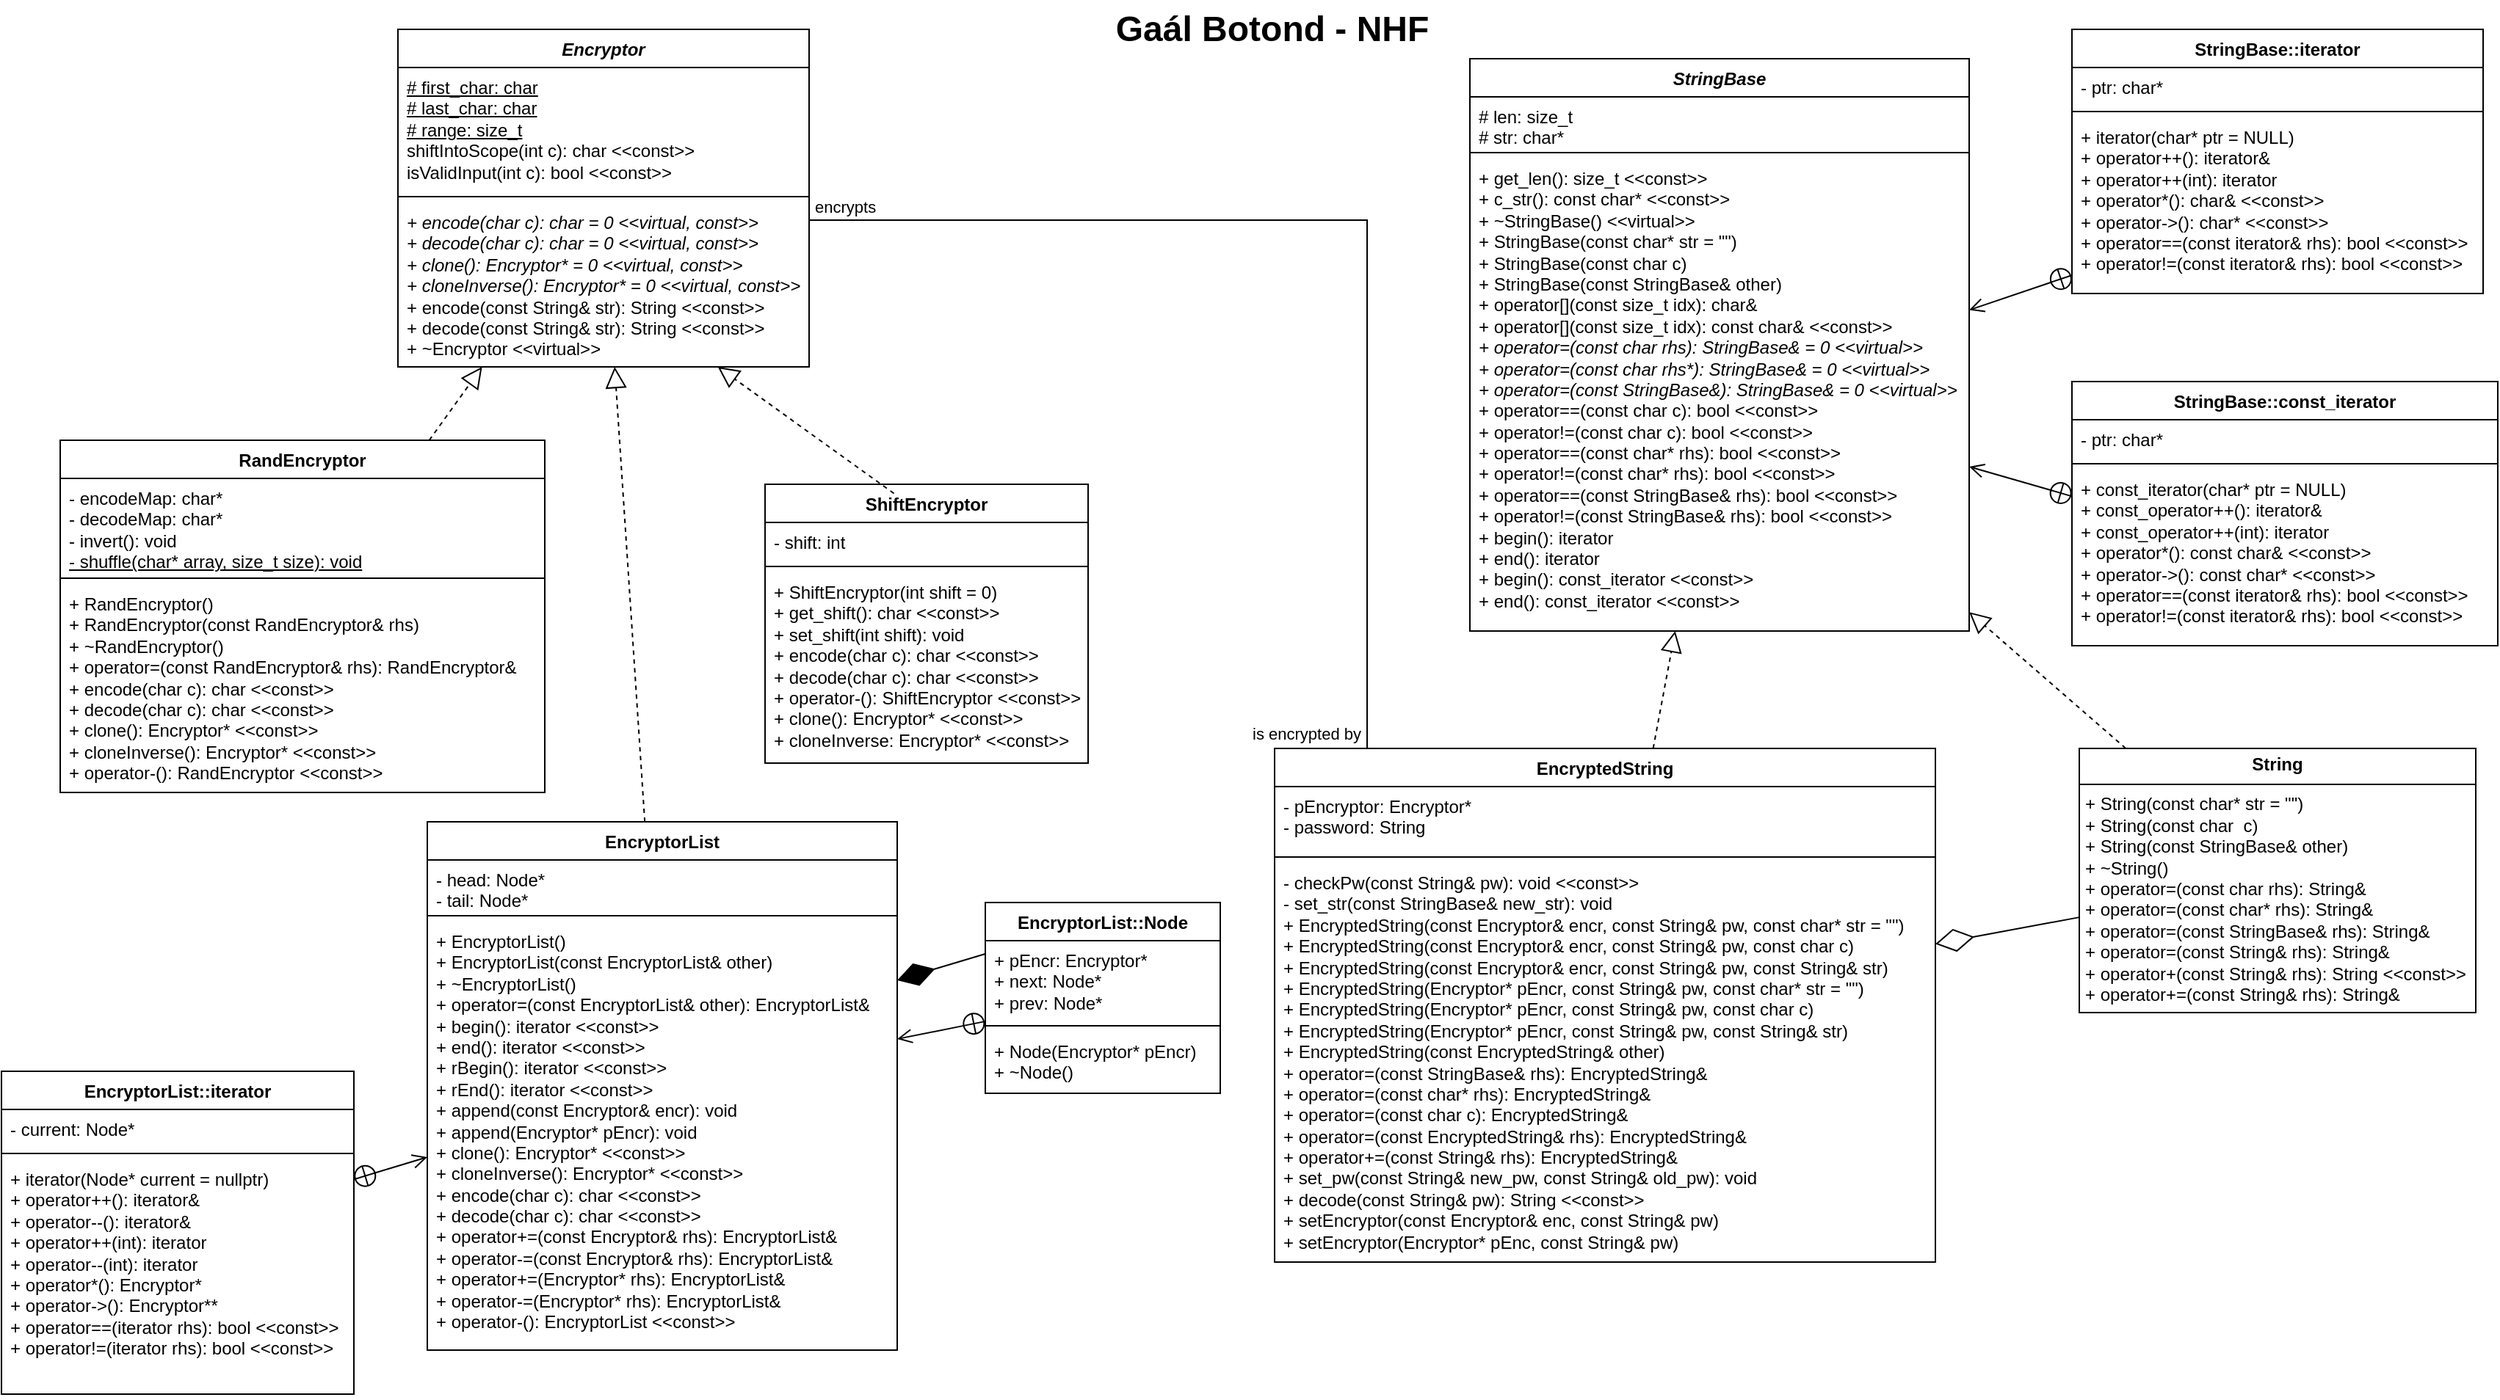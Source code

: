 <mxfile version="24.2.3" type="device">
  <diagram name="Page-1" id="929967ad-93f9-6ef4-fab6-5d389245f69c">
    <mxGraphModel dx="1434" dy="772" grid="1" gridSize="10" guides="1" tooltips="1" connect="1" arrows="1" fold="1" page="1" pageScale="1.5" pageWidth="1169" pageHeight="826" background="none" math="0" shadow="0">
      <root>
        <mxCell id="0" style=";html=1;" />
        <mxCell id="1" style=";html=1;" parent="0" />
        <mxCell id="1672d66443f91eb5-23" value="Gaál Botond - NHF" style="text;strokeColor=none;fillColor=none;html=1;fontSize=24;fontStyle=1;verticalAlign=middle;align=center;" parent="1" vertex="1">
          <mxGeometry x="120" y="40" width="1510" height="40" as="geometry" />
        </mxCell>
        <mxCell id="ww80NGI2TLnyyEXgtIBK-16" value="&lt;i&gt;StringBase&lt;/i&gt;" style="swimlane;fontStyle=1;align=center;verticalAlign=top;childLayout=stackLayout;horizontal=1;startSize=26;horizontalStack=0;resizeParent=1;resizeParentMax=0;resizeLast=0;collapsible=1;marginBottom=0;whiteSpace=wrap;html=1;" parent="1" vertex="1">
          <mxGeometry x="1010" y="80" width="340" height="390" as="geometry">
            <mxRectangle x="540" y="720" width="100" height="30" as="alternateBounds" />
          </mxGeometry>
        </mxCell>
        <mxCell id="ww80NGI2TLnyyEXgtIBK-17" value="# len: size_t&lt;div&gt;# str: char*&lt;/div&gt;" style="text;strokeColor=none;fillColor=none;align=left;verticalAlign=top;spacingLeft=4;spacingRight=4;overflow=hidden;rotatable=0;points=[[0,0.5],[1,0.5]];portConstraint=eastwest;whiteSpace=wrap;html=1;" parent="ww80NGI2TLnyyEXgtIBK-16" vertex="1">
          <mxGeometry y="26" width="340" height="34" as="geometry" />
        </mxCell>
        <mxCell id="ww80NGI2TLnyyEXgtIBK-18" value="" style="line;strokeWidth=1;fillColor=none;align=left;verticalAlign=middle;spacingTop=-1;spacingLeft=3;spacingRight=3;rotatable=0;labelPosition=right;points=[];portConstraint=eastwest;strokeColor=inherit;" parent="ww80NGI2TLnyyEXgtIBK-16" vertex="1">
          <mxGeometry y="60" width="340" height="8" as="geometry" />
        </mxCell>
        <mxCell id="ww80NGI2TLnyyEXgtIBK-19" value="+ get_len(): size_t &amp;lt;&amp;lt;const&amp;gt;&amp;gt;&amp;nbsp;&lt;div&gt;+ c_str(): const char* &amp;lt;&amp;lt;const&amp;gt;&amp;gt;&lt;/div&gt;&lt;div&gt;+ ~StringBase() &amp;lt;&amp;lt;virtual&amp;gt;&amp;gt;&lt;/div&gt;&lt;div&gt;+ StringBase(const char* str = &quot;&quot;)&lt;/div&gt;&lt;div&gt;+ StringBase(const char c)&lt;/div&gt;&lt;div&gt;+ StringBase(const StringBase&amp;amp; other)&lt;/div&gt;&lt;div&gt;+ operator[](const size_t idx): char&amp;amp;&lt;/div&gt;&lt;div&gt;+ operator[](const size_t idx): const char&amp;amp; &amp;lt;&amp;lt;const&amp;gt;&amp;gt;&lt;/div&gt;&lt;div&gt;&lt;i&gt;+ operator=(const char rhs): StringBase&amp;amp; = 0 &amp;lt;&amp;lt;virtual&amp;gt;&amp;gt;&lt;/i&gt;&lt;/div&gt;&lt;div&gt;&lt;i&gt;+ operator=(const char rhs*): StringBase&amp;amp; = 0 &amp;lt;&amp;lt;virtual&amp;gt;&amp;gt;&lt;br&gt;&lt;/i&gt;&lt;/div&gt;&lt;div&gt;&lt;i&gt;+ operator=(const StringBase&amp;amp;): StringBase&amp;amp; = 0 &amp;lt;&amp;lt;virtual&amp;gt;&amp;gt;&lt;/i&gt;&lt;br&gt;&lt;/div&gt;&lt;div&gt;+ operator==(const char c): bool &amp;lt;&amp;lt;const&amp;gt;&amp;gt;&lt;/div&gt;&lt;div&gt;+ operator!=(const char c): bool &amp;lt;&amp;lt;const&amp;gt;&amp;gt;&lt;br&gt;&lt;/div&gt;&lt;div&gt;+ operator==(const char* rhs): bool &amp;lt;&amp;lt;const&amp;gt;&amp;gt;&lt;br&gt;&lt;/div&gt;&lt;div&gt;+ operator!=(const char* rhs): bool &amp;lt;&amp;lt;const&amp;gt;&amp;gt;&lt;br&gt;&lt;/div&gt;&lt;div&gt;&lt;div&gt;+ operator==(const StringBase&amp;amp; rhs): bool &amp;lt;&amp;lt;const&amp;gt;&amp;gt;&lt;br&gt;&lt;/div&gt;&lt;div&gt;+ operator!=(const StringBase&amp;amp; rhs): bool &amp;lt;&amp;lt;const&amp;gt;&amp;gt;&lt;/div&gt;&lt;/div&gt;&lt;div&gt;+ begin(): iterator&lt;/div&gt;&lt;div&gt;&lt;span style=&quot;background-color: initial;&quot;&gt;+ end(): iterator&lt;/span&gt;&lt;/div&gt;&lt;div&gt;&lt;span style=&quot;background-color: initial;&quot;&gt;+ begin(): const_iterator &amp;lt;&amp;lt;const&amp;gt;&amp;gt;&lt;/span&gt;&lt;/div&gt;&lt;div&gt;&lt;span style=&quot;background-color: initial;&quot;&gt;+ end(): const_iterator &amp;lt;&amp;lt;const&amp;gt;&amp;gt;&lt;/span&gt;&lt;/div&gt;" style="text;strokeColor=none;fillColor=none;align=left;verticalAlign=top;spacingLeft=4;spacingRight=4;overflow=hidden;rotatable=0;points=[[0,0.5],[1,0.5]];portConstraint=eastwest;whiteSpace=wrap;html=1;" parent="ww80NGI2TLnyyEXgtIBK-16" vertex="1">
          <mxGeometry y="68" width="340" height="322" as="geometry" />
        </mxCell>
        <mxCell id="ww80NGI2TLnyyEXgtIBK-21" value="StringBase::iterator" style="swimlane;fontStyle=1;align=center;verticalAlign=top;childLayout=stackLayout;horizontal=1;startSize=26;horizontalStack=0;resizeParent=1;resizeParentMax=0;resizeLast=0;collapsible=1;marginBottom=0;whiteSpace=wrap;html=1;" parent="1" vertex="1">
          <mxGeometry x="1420" y="60" width="280" height="180" as="geometry" />
        </mxCell>
        <mxCell id="ww80NGI2TLnyyEXgtIBK-22" value="- ptr: char*" style="text;strokeColor=none;fillColor=none;align=left;verticalAlign=top;spacingLeft=4;spacingRight=4;overflow=hidden;rotatable=0;points=[[0,0.5],[1,0.5]];portConstraint=eastwest;whiteSpace=wrap;html=1;" parent="ww80NGI2TLnyyEXgtIBK-21" vertex="1">
          <mxGeometry y="26" width="280" height="26" as="geometry" />
        </mxCell>
        <mxCell id="ww80NGI2TLnyyEXgtIBK-23" value="" style="line;strokeWidth=1;fillColor=none;align=left;verticalAlign=middle;spacingTop=-1;spacingLeft=3;spacingRight=3;rotatable=0;labelPosition=right;points=[];portConstraint=eastwest;strokeColor=inherit;" parent="ww80NGI2TLnyyEXgtIBK-21" vertex="1">
          <mxGeometry y="52" width="280" height="8" as="geometry" />
        </mxCell>
        <mxCell id="ww80NGI2TLnyyEXgtIBK-24" value="+ iterator(char* ptr = NULL)&lt;div&gt;+ operator++(): iterator&amp;amp;&lt;/div&gt;&lt;div&gt;+ operator++(int): iterator&lt;/div&gt;&lt;div&gt;+ operator*(): char&amp;amp; &amp;lt;&amp;lt;const&amp;gt;&amp;gt;&lt;/div&gt;&lt;div&gt;+ operator-&amp;gt;(): char* &amp;lt;&amp;lt;const&amp;gt;&amp;gt;&lt;/div&gt;&lt;div&gt;+ operator==(const iterator&amp;amp; rhs): bool &amp;lt;&amp;lt;const&amp;gt;&amp;gt;&lt;/div&gt;&lt;div&gt;+ operator!=(const iterator&amp;amp; rhs): bool &amp;lt;&amp;lt;const&amp;gt;&amp;gt;&lt;/div&gt;&lt;div&gt;&lt;br&gt;&lt;/div&gt;" style="text;strokeColor=none;fillColor=none;align=left;verticalAlign=top;spacingLeft=4;spacingRight=4;overflow=hidden;rotatable=0;points=[[0,0.5],[1,0.5]];portConstraint=eastwest;whiteSpace=wrap;html=1;" parent="ww80NGI2TLnyyEXgtIBK-21" vertex="1">
          <mxGeometry y="60" width="280" height="120" as="geometry" />
        </mxCell>
        <mxCell id="ww80NGI2TLnyyEXgtIBK-27" value="StringBase::const_iterator" style="swimlane;fontStyle=1;align=center;verticalAlign=top;childLayout=stackLayout;horizontal=1;startSize=26;horizontalStack=0;resizeParent=1;resizeParentMax=0;resizeLast=0;collapsible=1;marginBottom=0;whiteSpace=wrap;html=1;" parent="1" vertex="1">
          <mxGeometry x="1420" y="300" width="290" height="180" as="geometry" />
        </mxCell>
        <mxCell id="ww80NGI2TLnyyEXgtIBK-29" value="- ptr: char*" style="text;strokeColor=none;fillColor=none;align=left;verticalAlign=top;spacingLeft=4;spacingRight=4;overflow=hidden;rotatable=0;points=[[0,0.5],[1,0.5]];portConstraint=eastwest;whiteSpace=wrap;html=1;" parent="ww80NGI2TLnyyEXgtIBK-27" vertex="1">
          <mxGeometry y="26" width="290" height="26" as="geometry" />
        </mxCell>
        <mxCell id="ww80NGI2TLnyyEXgtIBK-30" value="" style="line;strokeWidth=1;fillColor=none;align=left;verticalAlign=middle;spacingTop=-1;spacingLeft=3;spacingRight=3;rotatable=0;labelPosition=right;points=[];portConstraint=eastwest;strokeColor=inherit;" parent="ww80NGI2TLnyyEXgtIBK-27" vertex="1">
          <mxGeometry y="52" width="290" height="8" as="geometry" />
        </mxCell>
        <mxCell id="ww80NGI2TLnyyEXgtIBK-31" value="+ const_iterator(char* ptr = NULL)&lt;div&gt;+ const_operator++(): iterator&amp;amp;&lt;/div&gt;&lt;div&gt;+ const_operator++(int): iterator&lt;/div&gt;&lt;div&gt;+ operator*(): const char&amp;amp; &amp;lt;&amp;lt;const&amp;gt;&amp;gt;&lt;/div&gt;&lt;div&gt;+ operator-&amp;gt;(): const char* &amp;lt;&amp;lt;const&amp;gt;&amp;gt;&lt;/div&gt;&lt;div&gt;+ operator==(const iterator&amp;amp; rhs): bool &amp;lt;&amp;lt;const&amp;gt;&amp;gt;&lt;/div&gt;&lt;div&gt;+ operator!=(const iterator&amp;amp; rhs): bool &amp;lt;&amp;lt;const&amp;gt;&amp;gt;&lt;/div&gt;&lt;div&gt;&lt;br&gt;&lt;/div&gt;" style="text;strokeColor=none;fillColor=none;align=left;verticalAlign=top;spacingLeft=4;spacingRight=4;overflow=hidden;rotatable=0;points=[[0,0.5],[1,0.5]];portConstraint=eastwest;whiteSpace=wrap;html=1;" parent="ww80NGI2TLnyyEXgtIBK-27" vertex="1">
          <mxGeometry y="60" width="290" height="120" as="geometry" />
        </mxCell>
        <mxCell id="ww80NGI2TLnyyEXgtIBK-32" value="&lt;p style=&quot;margin:0px;margin-top:4px;text-align:center;&quot;&gt;&lt;b&gt;String&lt;/b&gt;&lt;/p&gt;&lt;hr size=&quot;1&quot; style=&quot;border-style:solid;&quot;&gt;&lt;p style=&quot;margin:0px;margin-left:4px;&quot;&gt;&lt;/p&gt;&lt;p style=&quot;margin:0px;margin-left:4px;&quot;&gt;+ String(const char* str = &quot;&quot;)&lt;/p&gt;&lt;p style=&quot;margin:0px;margin-left:4px;&quot;&gt;+ String(const char&amp;nbsp; c)&lt;/p&gt;&lt;p style=&quot;margin:0px;margin-left:4px;&quot;&gt;+ String(const StringBase&amp;amp; other)&lt;/p&gt;&lt;p style=&quot;margin:0px;margin-left:4px;&quot;&gt;+ ~String()&lt;/p&gt;&lt;p style=&quot;margin:0px;margin-left:4px;&quot;&gt;+ operator=(const char rhs): String&amp;amp;&lt;/p&gt;&lt;p style=&quot;margin:0px;margin-left:4px;&quot;&gt;+ operator=(const char* rhs): String&amp;amp;&lt;br&gt;&lt;/p&gt;&lt;p style=&quot;margin:0px;margin-left:4px;&quot;&gt;+ operator=(const StringBase&amp;amp; rhs): String&amp;amp;&lt;br&gt;&lt;/p&gt;&lt;p style=&quot;margin:0px;margin-left:4px;&quot;&gt;+ operator=(const String&amp;amp; rhs): String&amp;amp;&lt;/p&gt;&lt;p style=&quot;margin:0px;margin-left:4px;&quot;&gt;+ operator+(const String&amp;amp; rhs): String &amp;lt;&amp;lt;const&amp;gt;&amp;gt;&lt;/p&gt;&lt;p style=&quot;margin:0px;margin-left:4px;&quot;&gt;+ operator+=(const String&amp;amp; rhs): String&amp;amp;&lt;/p&gt;" style="verticalAlign=top;align=left;overflow=fill;html=1;whiteSpace=wrap;" parent="1" vertex="1">
          <mxGeometry x="1425" y="550" width="270" height="180" as="geometry" />
        </mxCell>
        <mxCell id="ww80NGI2TLnyyEXgtIBK-33" value="" style="endArrow=block;dashed=1;endFill=0;endSize=12;html=1;rounded=0;" parent="1" source="ww80NGI2TLnyyEXgtIBK-32" target="ww80NGI2TLnyyEXgtIBK-19" edge="1">
          <mxGeometry width="160" relative="1" as="geometry">
            <mxPoint x="970" y="830" as="sourcePoint" />
            <mxPoint x="1130" y="830" as="targetPoint" />
          </mxGeometry>
        </mxCell>
        <mxCell id="ww80NGI2TLnyyEXgtIBK-28" value="" style="endArrow=open;startArrow=circlePlus;endFill=0;startFill=0;endSize=8;html=1;rounded=0;" parent="1" source="ww80NGI2TLnyyEXgtIBK-31" target="ww80NGI2TLnyyEXgtIBK-19" edge="1">
          <mxGeometry width="160" relative="1" as="geometry">
            <mxPoint x="1400" y="751.84" as="sourcePoint" />
            <mxPoint x="1270" y="709.996" as="targetPoint" />
          </mxGeometry>
        </mxCell>
        <mxCell id="ww80NGI2TLnyyEXgtIBK-25" value="" style="endArrow=open;startArrow=circlePlus;endFill=0;startFill=0;endSize=8;html=1;rounded=0;" parent="1" source="ww80NGI2TLnyyEXgtIBK-24" target="ww80NGI2TLnyyEXgtIBK-19" edge="1">
          <mxGeometry width="160" relative="1" as="geometry">
            <mxPoint x="1430" y="462" as="sourcePoint" />
            <mxPoint x="1350" y="560" as="targetPoint" />
          </mxGeometry>
        </mxCell>
        <mxCell id="ww80NGI2TLnyyEXgtIBK-35" value="EncryptedString" style="swimlane;fontStyle=1;align=center;verticalAlign=top;childLayout=stackLayout;horizontal=1;startSize=26;horizontalStack=0;resizeParent=1;resizeParentMax=0;resizeLast=0;collapsible=1;marginBottom=0;whiteSpace=wrap;html=1;" parent="1" vertex="1">
          <mxGeometry x="877" y="550" width="450" height="350" as="geometry" />
        </mxCell>
        <mxCell id="ww80NGI2TLnyyEXgtIBK-36" value="- pEncryptor: Encryptor*&lt;div&gt;- password: String&lt;/div&gt;" style="text;strokeColor=none;fillColor=none;align=left;verticalAlign=top;spacingLeft=4;spacingRight=4;overflow=hidden;rotatable=0;points=[[0,0.5],[1,0.5]];portConstraint=eastwest;whiteSpace=wrap;html=1;" parent="ww80NGI2TLnyyEXgtIBK-35" vertex="1">
          <mxGeometry y="26" width="450" height="44" as="geometry" />
        </mxCell>
        <mxCell id="ww80NGI2TLnyyEXgtIBK-37" value="" style="line;strokeWidth=1;fillColor=none;align=left;verticalAlign=middle;spacingTop=-1;spacingLeft=3;spacingRight=3;rotatable=0;labelPosition=right;points=[];portConstraint=eastwest;strokeColor=inherit;" parent="ww80NGI2TLnyyEXgtIBK-35" vertex="1">
          <mxGeometry y="70" width="450" height="8" as="geometry" />
        </mxCell>
        <mxCell id="ww80NGI2TLnyyEXgtIBK-38" value="- checkPw(const String&amp;amp; pw): void &amp;lt;&amp;lt;const&amp;gt;&amp;gt;&lt;div&gt;- set_str(const StringBase&amp;amp; new_str): void&lt;/div&gt;&lt;div&gt;+ EncryptedString(const Encryptor&amp;amp; encr, const String&amp;amp; pw, const char* str = &quot;&quot;)&lt;/div&gt;&lt;div&gt;&lt;div&gt;+ EncryptedString(const Encryptor&amp;amp; encr, const String&amp;amp; pw, const char c)&lt;/div&gt;&lt;/div&gt;&lt;div&gt;&lt;div&gt;+ EncryptedString(const Encryptor&amp;amp; encr, const String&amp;amp; pw, const String&amp;amp; str)&lt;/div&gt;&lt;/div&gt;&lt;div&gt;+ EncryptedString(Encryptor* pEncr, const String&amp;amp; pw, const char* str = &quot;&quot;)&lt;/div&gt;&lt;div&gt;+ EncryptedString(Encryptor* pEncr, const String&amp;amp; pw, const char c)&lt;br&gt;&lt;/div&gt;&lt;div&gt;+ EncryptedString(Encryptor* pEncr, const String&amp;amp; pw, const String&amp;amp; str)&lt;br&gt;&lt;/div&gt;&lt;div&gt;+ EncryptedString(const EncryptedString&amp;amp; other)&lt;/div&gt;&lt;div&gt;+ operator=(const StringBase&amp;amp; rhs): EncryptedString&amp;amp;&lt;/div&gt;&lt;div&gt;+ operator=(const char* rhs): EncryptedString&amp;amp;&lt;/div&gt;&lt;div&gt;+ operator=(const char c): EncryptedString&amp;amp;&lt;/div&gt;&lt;div&gt;+ operator=(const EncryptedString&amp;amp; rhs): EncryptedString&amp;amp;&lt;/div&gt;&lt;div&gt;+ operator+=(const String&amp;amp; rhs): EncryptedString&amp;amp;&lt;/div&gt;&lt;div&gt;+ set_pw(const String&amp;amp; new_pw, const String&amp;amp; old_pw): void&lt;/div&gt;&lt;div&gt;+ decode(const String&amp;amp; pw): String &amp;lt;&amp;lt;const&amp;gt;&amp;gt;&lt;/div&gt;&lt;div&gt;+ setEncryptor(const Encryptor&amp;amp; enc, const String&amp;amp; pw)&lt;/div&gt;&lt;div&gt;+ setEncryptor(Encryptor* pEnc, const String&amp;amp; pw)&lt;/div&gt;&lt;div&gt;&lt;br&gt;&lt;/div&gt;&lt;div&gt;&lt;br&gt;&lt;/div&gt;" style="text;strokeColor=none;fillColor=none;align=left;verticalAlign=top;spacingLeft=4;spacingRight=4;overflow=hidden;rotatable=0;points=[[0,0.5],[1,0.5]];portConstraint=eastwest;whiteSpace=wrap;html=1;" parent="ww80NGI2TLnyyEXgtIBK-35" vertex="1">
          <mxGeometry y="78" width="450" height="272" as="geometry" />
        </mxCell>
        <mxCell id="ww80NGI2TLnyyEXgtIBK-39" value="" style="endArrow=block;dashed=1;endFill=0;endSize=12;html=1;rounded=0;" parent="1" source="ww80NGI2TLnyyEXgtIBK-35" target="ww80NGI2TLnyyEXgtIBK-19" edge="1">
          <mxGeometry width="160" relative="1" as="geometry">
            <mxPoint x="1050" y="810" as="sourcePoint" />
            <mxPoint x="1210" y="810" as="targetPoint" />
          </mxGeometry>
        </mxCell>
        <mxCell id="ww80NGI2TLnyyEXgtIBK-40" value="&lt;i&gt;Encryptor&lt;/i&gt;" style="swimlane;fontStyle=1;align=center;verticalAlign=top;childLayout=stackLayout;horizontal=1;startSize=26;horizontalStack=0;resizeParent=1;resizeParentMax=0;resizeLast=0;collapsible=1;marginBottom=0;whiteSpace=wrap;html=1;" parent="1" vertex="1">
          <mxGeometry x="280" y="60" width="280" height="230" as="geometry" />
        </mxCell>
        <mxCell id="ww80NGI2TLnyyEXgtIBK-41" value="&lt;u&gt;# first_char: char&lt;/u&gt;&lt;div&gt;&lt;u&gt;# last_char: char&lt;/u&gt;&lt;/div&gt;&lt;div&gt;&lt;u&gt;# range: size_t&lt;/u&gt;&lt;/div&gt;&lt;div&gt;shiftIntoScope(int c): char &amp;lt;&amp;lt;const&amp;gt;&amp;gt;&lt;/div&gt;&lt;div&gt;isValidInput(int c): bool &amp;lt;&amp;lt;const&amp;gt;&amp;gt;&lt;/div&gt;" style="text;strokeColor=none;fillColor=none;align=left;verticalAlign=top;spacingLeft=4;spacingRight=4;overflow=hidden;rotatable=0;points=[[0,0.5],[1,0.5]];portConstraint=eastwest;whiteSpace=wrap;html=1;" parent="ww80NGI2TLnyyEXgtIBK-40" vertex="1">
          <mxGeometry y="26" width="280" height="84" as="geometry" />
        </mxCell>
        <mxCell id="ww80NGI2TLnyyEXgtIBK-42" value="" style="line;strokeWidth=1;fillColor=none;align=left;verticalAlign=middle;spacingTop=-1;spacingLeft=3;spacingRight=3;rotatable=0;labelPosition=right;points=[];portConstraint=eastwest;strokeColor=inherit;" parent="ww80NGI2TLnyyEXgtIBK-40" vertex="1">
          <mxGeometry y="110" width="280" height="8" as="geometry" />
        </mxCell>
        <mxCell id="ww80NGI2TLnyyEXgtIBK-43" value="&lt;i&gt;+ encode(char c): char = 0 &amp;lt;&amp;lt;virtual, const&amp;gt;&amp;gt;&lt;/i&gt;&lt;div&gt;&lt;i&gt;+ decode(char c): char = 0 &amp;lt;&amp;lt;virtual, const&amp;gt;&amp;gt;&lt;br&gt;&lt;/i&gt;&lt;/div&gt;&lt;div&gt;&lt;i&gt;+ clone(): Encryptor* = 0 &amp;lt;&amp;lt;virtual, const&amp;gt;&amp;gt;&lt;/i&gt;&lt;/div&gt;&lt;div&gt;&lt;i&gt;+ cloneInverse(): Encryptor* = 0 &amp;lt;&amp;lt;virtual, const&amp;gt;&amp;gt;&lt;/i&gt;&lt;/div&gt;&lt;div&gt;+ encode(const String&amp;amp; str): String &amp;lt;&amp;lt;const&amp;gt;&amp;gt;&lt;/div&gt;&lt;div&gt;+ decode(const String&amp;amp; str): String &amp;lt;&amp;lt;const&amp;gt;&amp;gt;&lt;/div&gt;&lt;div&gt;+ ~Encryptor &amp;lt;&amp;lt;virtual&amp;gt;&amp;gt;&lt;/div&gt;" style="text;strokeColor=none;fillColor=none;align=left;verticalAlign=top;spacingLeft=4;spacingRight=4;overflow=hidden;rotatable=0;points=[[0,0.5],[1,0.5]];portConstraint=eastwest;whiteSpace=wrap;html=1;" parent="ww80NGI2TLnyyEXgtIBK-40" vertex="1">
          <mxGeometry y="118" width="280" height="112" as="geometry" />
        </mxCell>
        <mxCell id="ww80NGI2TLnyyEXgtIBK-48" value="ShiftEncryptor" style="swimlane;fontStyle=1;align=center;verticalAlign=top;childLayout=stackLayout;horizontal=1;startSize=26;horizontalStack=0;resizeParent=1;resizeParentMax=0;resizeLast=0;collapsible=1;marginBottom=0;whiteSpace=wrap;html=1;" parent="1" vertex="1">
          <mxGeometry x="530" y="370" width="220" height="190" as="geometry" />
        </mxCell>
        <mxCell id="ww80NGI2TLnyyEXgtIBK-49" value="- shift: int" style="text;strokeColor=none;fillColor=none;align=left;verticalAlign=top;spacingLeft=4;spacingRight=4;overflow=hidden;rotatable=0;points=[[0,0.5],[1,0.5]];portConstraint=eastwest;whiteSpace=wrap;html=1;" parent="ww80NGI2TLnyyEXgtIBK-48" vertex="1">
          <mxGeometry y="26" width="220" height="26" as="geometry" />
        </mxCell>
        <mxCell id="ww80NGI2TLnyyEXgtIBK-50" value="" style="line;strokeWidth=1;fillColor=none;align=left;verticalAlign=middle;spacingTop=-1;spacingLeft=3;spacingRight=3;rotatable=0;labelPosition=right;points=[];portConstraint=eastwest;strokeColor=inherit;" parent="ww80NGI2TLnyyEXgtIBK-48" vertex="1">
          <mxGeometry y="52" width="220" height="8" as="geometry" />
        </mxCell>
        <mxCell id="ww80NGI2TLnyyEXgtIBK-51" value="&lt;div&gt;+ ShiftEncryptor(int shift = 0)&lt;/div&gt;&lt;div&gt;+ get_shift(): char &amp;lt;&amp;lt;const&amp;gt;&amp;gt;&lt;/div&gt;&lt;div&gt;+ set_shift(int shift): void&lt;/div&gt;&lt;div&gt;+ encode(char c): char &amp;lt;&amp;lt;const&amp;gt;&amp;gt;&lt;/div&gt;&lt;div&gt;+ decode(char c): char &amp;lt;&amp;lt;const&amp;gt;&amp;gt;&lt;/div&gt;&lt;div&gt;+ operator-(): ShiftEncryptor &amp;lt;&amp;lt;const&amp;gt;&amp;gt;&lt;/div&gt;&lt;div&gt;+ clone(): Encryptor* &amp;lt;&amp;lt;const&amp;gt;&amp;gt;&lt;/div&gt;&lt;div&gt;+ cloneInverse: Encryptor* &amp;lt;&amp;lt;const&amp;gt;&amp;gt;&lt;/div&gt;" style="text;strokeColor=none;fillColor=none;align=left;verticalAlign=top;spacingLeft=4;spacingRight=4;overflow=hidden;rotatable=0;points=[[0,0.5],[1,0.5]];portConstraint=eastwest;whiteSpace=wrap;html=1;" parent="ww80NGI2TLnyyEXgtIBK-48" vertex="1">
          <mxGeometry y="60" width="220" height="130" as="geometry" />
        </mxCell>
        <mxCell id="ww80NGI2TLnyyEXgtIBK-52" value="" style="endArrow=block;dashed=1;endFill=0;endSize=12;html=1;rounded=0;exitX=0.399;exitY=0.033;exitDx=0;exitDy=0;exitPerimeter=0;" parent="1" source="ww80NGI2TLnyyEXgtIBK-48" target="ww80NGI2TLnyyEXgtIBK-43" edge="1">
          <mxGeometry width="160" relative="1" as="geometry">
            <mxPoint x="310" y="548.6" as="sourcePoint" />
            <mxPoint x="470" y="548.6" as="targetPoint" />
          </mxGeometry>
        </mxCell>
        <mxCell id="ww80NGI2TLnyyEXgtIBK-53" value="RandEncryptor" style="swimlane;fontStyle=1;align=center;verticalAlign=top;childLayout=stackLayout;horizontal=1;startSize=26;horizontalStack=0;resizeParent=1;resizeParentMax=0;resizeLast=0;collapsible=1;marginBottom=0;whiteSpace=wrap;html=1;" parent="1" vertex="1">
          <mxGeometry x="50" y="340" width="330" height="240" as="geometry" />
        </mxCell>
        <mxCell id="ww80NGI2TLnyyEXgtIBK-54" value="- encodeMap: char*&lt;div&gt;- decodeMap: char*&lt;/div&gt;&lt;div&gt;- invert(): void&lt;/div&gt;&lt;div&gt;&lt;u&gt;- shuffle(char* array, size_t size): void&lt;/u&gt;&lt;/div&gt;" style="text;strokeColor=none;fillColor=none;align=left;verticalAlign=top;spacingLeft=4;spacingRight=4;overflow=hidden;rotatable=0;points=[[0,0.5],[1,0.5]];portConstraint=eastwest;whiteSpace=wrap;html=1;" parent="ww80NGI2TLnyyEXgtIBK-53" vertex="1">
          <mxGeometry y="26" width="330" height="64" as="geometry" />
        </mxCell>
        <mxCell id="ww80NGI2TLnyyEXgtIBK-55" value="" style="line;strokeWidth=1;fillColor=none;align=left;verticalAlign=middle;spacingTop=-1;spacingLeft=3;spacingRight=3;rotatable=0;labelPosition=right;points=[];portConstraint=eastwest;strokeColor=inherit;" parent="ww80NGI2TLnyyEXgtIBK-53" vertex="1">
          <mxGeometry y="90" width="330" height="8" as="geometry" />
        </mxCell>
        <mxCell id="ww80NGI2TLnyyEXgtIBK-56" value="+ RandEncryptor()&lt;div&gt;+ RandEncryptor(const RandEncryptor&amp;amp; rhs)&lt;/div&gt;&lt;div&gt;+ ~RandEncryptor()&lt;/div&gt;&lt;div&gt;+ operator=(const RandEncryptor&amp;amp; rhs): RandEncryptor&amp;amp;&lt;/div&gt;&lt;div&gt;+ encode(char c): char &amp;lt;&amp;lt;const&amp;gt;&amp;gt;&lt;/div&gt;&lt;div&gt;+ decode(char c): char &amp;lt;&amp;lt;const&amp;gt;&amp;gt;&lt;/div&gt;&lt;div&gt;+ clone(): Encryptor* &amp;lt;&amp;lt;const&amp;gt;&amp;gt;&lt;/div&gt;&lt;div&gt;+ cloneInverse(): Encryptor* &amp;lt;&amp;lt;const&amp;gt;&amp;gt;&lt;/div&gt;&lt;div&gt;+ operator-(): RandEncryptor &amp;lt;&amp;lt;const&amp;gt;&amp;gt;&lt;/div&gt;" style="text;strokeColor=none;fillColor=none;align=left;verticalAlign=top;spacingLeft=4;spacingRight=4;overflow=hidden;rotatable=0;points=[[0,0.5],[1,0.5]];portConstraint=eastwest;whiteSpace=wrap;html=1;" parent="ww80NGI2TLnyyEXgtIBK-53" vertex="1">
          <mxGeometry y="98" width="330" height="142" as="geometry" />
        </mxCell>
        <mxCell id="ww80NGI2TLnyyEXgtIBK-57" value="" style="endArrow=block;dashed=1;endFill=0;endSize=12;html=1;rounded=0;" parent="1" source="ww80NGI2TLnyyEXgtIBK-53" target="ww80NGI2TLnyyEXgtIBK-40" edge="1">
          <mxGeometry width="160" relative="1" as="geometry">
            <mxPoint x="480" y="596" as="sourcePoint" />
            <mxPoint x="640" y="596" as="targetPoint" />
          </mxGeometry>
        </mxCell>
        <mxCell id="ww80NGI2TLnyyEXgtIBK-58" value="EncryptorList" style="swimlane;fontStyle=1;align=center;verticalAlign=top;childLayout=stackLayout;horizontal=1;startSize=26;horizontalStack=0;resizeParent=1;resizeParentMax=0;resizeLast=0;collapsible=1;marginBottom=0;whiteSpace=wrap;html=1;" parent="1" vertex="1">
          <mxGeometry x="300" y="600" width="320" height="360" as="geometry" />
        </mxCell>
        <mxCell id="ww80NGI2TLnyyEXgtIBK-59" value="- head: Node*&lt;div&gt;- tail: Node*&lt;/div&gt;" style="text;strokeColor=none;fillColor=none;align=left;verticalAlign=top;spacingLeft=4;spacingRight=4;overflow=hidden;rotatable=0;points=[[0,0.5],[1,0.5]];portConstraint=eastwest;whiteSpace=wrap;html=1;" parent="ww80NGI2TLnyyEXgtIBK-58" vertex="1">
          <mxGeometry y="26" width="320" height="34" as="geometry" />
        </mxCell>
        <mxCell id="ww80NGI2TLnyyEXgtIBK-60" value="" style="line;strokeWidth=1;fillColor=none;align=left;verticalAlign=middle;spacingTop=-1;spacingLeft=3;spacingRight=3;rotatable=0;labelPosition=right;points=[];portConstraint=eastwest;strokeColor=inherit;" parent="ww80NGI2TLnyyEXgtIBK-58" vertex="1">
          <mxGeometry y="60" width="320" height="8" as="geometry" />
        </mxCell>
        <mxCell id="ww80NGI2TLnyyEXgtIBK-61" value="+ EncryptorList()&lt;div&gt;+ EncryptorList(const EncryptorList&amp;amp; other)&lt;/div&gt;&lt;div&gt;+ ~EncryptorList()&lt;/div&gt;&lt;div&gt;+ operator=(const EncryptorList&amp;amp; other): EncryptorList&amp;amp;&lt;/div&gt;&lt;div&gt;+ begin(): iterator &amp;lt;&amp;lt;const&amp;gt;&amp;gt;&lt;/div&gt;&lt;div&gt;+ end(): iterator &amp;lt;&amp;lt;const&amp;gt;&amp;gt;&lt;/div&gt;&lt;div&gt;+ rBegin(): iterator &amp;lt;&amp;lt;const&amp;gt;&amp;gt;&lt;/div&gt;&lt;div&gt;+ rEnd(): iterator &amp;lt;&amp;lt;const&amp;gt;&amp;gt;&lt;/div&gt;&lt;div&gt;+ append(const Encryptor&amp;amp; encr): void&lt;/div&gt;&lt;div&gt;+ append(Encryptor* pEncr): void&lt;/div&gt;&lt;div&gt;+ clone(): Encryptor* &amp;lt;&amp;lt;const&amp;gt;&amp;gt;&lt;/div&gt;&lt;div&gt;+ cloneInverse(): Encryptor* &amp;lt;&amp;lt;const&amp;gt;&amp;gt;&lt;/div&gt;&lt;div&gt;+ encode(char c): char &amp;lt;&amp;lt;const&amp;gt;&amp;gt;&lt;/div&gt;&lt;div&gt;+ decode(char c): char &amp;lt;&amp;lt;const&amp;gt;&amp;gt;&lt;/div&gt;&lt;div&gt;+ operator+=(const Encryptor&amp;amp; rhs): EncryptorList&amp;amp;&lt;/div&gt;&lt;div&gt;+ operator-=(const Encryptor&amp;amp; rhs): EncryptorList&amp;amp;&lt;/div&gt;&lt;div&gt;+ operator+=(Encryptor* rhs): EncryptorList&amp;amp;&lt;/div&gt;&lt;div&gt;+ operator-=(Encryptor* rhs): EncryptorList&amp;amp;&lt;/div&gt;&lt;div&gt;+ operator-(): EncryptorList &amp;lt;&amp;lt;const&amp;gt;&amp;gt;&lt;/div&gt;" style="text;strokeColor=none;fillColor=none;align=left;verticalAlign=top;spacingLeft=4;spacingRight=4;overflow=hidden;rotatable=0;points=[[0,0.5],[1,0.5]];portConstraint=eastwest;whiteSpace=wrap;html=1;" parent="ww80NGI2TLnyyEXgtIBK-58" vertex="1">
          <mxGeometry y="68" width="320" height="292" as="geometry" />
        </mxCell>
        <mxCell id="ww80NGI2TLnyyEXgtIBK-62" value="" style="endArrow=block;dashed=1;endFill=0;endSize=12;html=1;rounded=0;" parent="1" source="ww80NGI2TLnyyEXgtIBK-58" target="ww80NGI2TLnyyEXgtIBK-40" edge="1">
          <mxGeometry width="160" relative="1" as="geometry">
            <mxPoint x="330" y="570" as="sourcePoint" />
            <mxPoint x="490" y="570" as="targetPoint" />
          </mxGeometry>
        </mxCell>
        <mxCell id="ww80NGI2TLnyyEXgtIBK-66" value="" style="endArrow=none;html=1;edgeStyle=orthogonalEdgeStyle;rounded=0;" parent="1" source="ww80NGI2TLnyyEXgtIBK-40" target="ww80NGI2TLnyyEXgtIBK-35" edge="1">
          <mxGeometry relative="1" as="geometry">
            <mxPoint x="610" y="770" as="sourcePoint" />
            <mxPoint x="770" y="770" as="targetPoint" />
            <Array as="points">
              <mxPoint x="940" y="190" />
            </Array>
          </mxGeometry>
        </mxCell>
        <mxCell id="ww80NGI2TLnyyEXgtIBK-67" value="encrypts" style="edgeLabel;resizable=0;html=1;align=left;verticalAlign=bottom;" parent="ww80NGI2TLnyyEXgtIBK-66" connectable="0" vertex="1">
          <mxGeometry x="-1" relative="1" as="geometry">
            <mxPoint x="2" y="-1" as="offset" />
          </mxGeometry>
        </mxCell>
        <mxCell id="ww80NGI2TLnyyEXgtIBK-68" value="is encrypted by" style="edgeLabel;resizable=0;html=1;align=right;verticalAlign=bottom;" parent="ww80NGI2TLnyyEXgtIBK-66" connectable="0" vertex="1">
          <mxGeometry x="1" relative="1" as="geometry">
            <mxPoint x="-4" y="-2" as="offset" />
          </mxGeometry>
        </mxCell>
        <mxCell id="ww80NGI2TLnyyEXgtIBK-69" value="EncryptorList::iterator" style="swimlane;fontStyle=1;align=center;verticalAlign=top;childLayout=stackLayout;horizontal=1;startSize=26;horizontalStack=0;resizeParent=1;resizeParentMax=0;resizeLast=0;collapsible=1;marginBottom=0;whiteSpace=wrap;html=1;" parent="1" vertex="1">
          <mxGeometry x="10" y="770" width="240" height="220" as="geometry" />
        </mxCell>
        <mxCell id="ww80NGI2TLnyyEXgtIBK-70" value="- current: Node*" style="text;strokeColor=none;fillColor=none;align=left;verticalAlign=top;spacingLeft=4;spacingRight=4;overflow=hidden;rotatable=0;points=[[0,0.5],[1,0.5]];portConstraint=eastwest;whiteSpace=wrap;html=1;" parent="ww80NGI2TLnyyEXgtIBK-69" vertex="1">
          <mxGeometry y="26" width="240" height="26" as="geometry" />
        </mxCell>
        <mxCell id="ww80NGI2TLnyyEXgtIBK-71" value="" style="line;strokeWidth=1;fillColor=none;align=left;verticalAlign=middle;spacingTop=-1;spacingLeft=3;spacingRight=3;rotatable=0;labelPosition=right;points=[];portConstraint=eastwest;strokeColor=inherit;" parent="ww80NGI2TLnyyEXgtIBK-69" vertex="1">
          <mxGeometry y="52" width="240" height="8" as="geometry" />
        </mxCell>
        <mxCell id="ww80NGI2TLnyyEXgtIBK-72" value="+ iterator(Node* current = nullptr)&lt;div&gt;+ operator++(): iterator&amp;amp;&lt;/div&gt;&lt;div&gt;+ operator--(): iterator&amp;amp;&lt;/div&gt;&lt;div&gt;+ operator++(int): iterator&lt;/div&gt;&lt;div&gt;+ operator--(int): iterator&lt;/div&gt;&lt;div&gt;+ operator*(): Encryptor*&lt;/div&gt;&lt;div&gt;+ operator-&amp;gt;(): Encryptor**&lt;/div&gt;&lt;div&gt;+ operator==(iterator rhs): bool &amp;lt;&amp;lt;const&amp;gt;&amp;gt;&lt;/div&gt;&lt;div&gt;+ operator!=(iterator rhs): bool &amp;lt;&amp;lt;const&amp;gt;&amp;gt;&lt;/div&gt;" style="text;strokeColor=none;fillColor=none;align=left;verticalAlign=top;spacingLeft=4;spacingRight=4;overflow=hidden;rotatable=0;points=[[0,0.5],[1,0.5]];portConstraint=eastwest;whiteSpace=wrap;html=1;" parent="ww80NGI2TLnyyEXgtIBK-69" vertex="1">
          <mxGeometry y="60" width="240" height="160" as="geometry" />
        </mxCell>
        <mxCell id="ww80NGI2TLnyyEXgtIBK-73" value="EncryptorList::Node" style="swimlane;fontStyle=1;align=center;verticalAlign=top;childLayout=stackLayout;horizontal=1;startSize=26;horizontalStack=0;resizeParent=1;resizeParentMax=0;resizeLast=0;collapsible=1;marginBottom=0;whiteSpace=wrap;html=1;" parent="1" vertex="1">
          <mxGeometry x="680" y="655" width="160" height="130" as="geometry" />
        </mxCell>
        <mxCell id="ww80NGI2TLnyyEXgtIBK-74" value="+ pEncr: Encryptor*&lt;div&gt;+ next: Node*&lt;/div&gt;&lt;div&gt;+ prev: Node*&lt;/div&gt;&lt;div&gt;&lt;br&gt;&lt;/div&gt;" style="text;strokeColor=none;fillColor=none;align=left;verticalAlign=top;spacingLeft=4;spacingRight=4;overflow=hidden;rotatable=0;points=[[0,0.5],[1,0.5]];portConstraint=eastwest;whiteSpace=wrap;html=1;" parent="ww80NGI2TLnyyEXgtIBK-73" vertex="1">
          <mxGeometry y="26" width="160" height="54" as="geometry" />
        </mxCell>
        <mxCell id="ww80NGI2TLnyyEXgtIBK-75" value="" style="line;strokeWidth=1;fillColor=none;align=left;verticalAlign=middle;spacingTop=-1;spacingLeft=3;spacingRight=3;rotatable=0;labelPosition=right;points=[];portConstraint=eastwest;strokeColor=inherit;" parent="ww80NGI2TLnyyEXgtIBK-73" vertex="1">
          <mxGeometry y="80" width="160" height="8" as="geometry" />
        </mxCell>
        <mxCell id="ww80NGI2TLnyyEXgtIBK-76" value="+ Node(Encryptor* pEncr)&lt;div&gt;+ ~Node()&lt;/div&gt;" style="text;strokeColor=none;fillColor=none;align=left;verticalAlign=top;spacingLeft=4;spacingRight=4;overflow=hidden;rotatable=0;points=[[0,0.5],[1,0.5]];portConstraint=eastwest;whiteSpace=wrap;html=1;" parent="ww80NGI2TLnyyEXgtIBK-73" vertex="1">
          <mxGeometry y="88" width="160" height="42" as="geometry" />
        </mxCell>
        <mxCell id="ww80NGI2TLnyyEXgtIBK-77" value="" style="endArrow=open;startArrow=circlePlus;endFill=0;startFill=0;endSize=8;html=1;rounded=0;" parent="1" source="ww80NGI2TLnyyEXgtIBK-73" target="ww80NGI2TLnyyEXgtIBK-58" edge="1">
          <mxGeometry width="160" relative="1" as="geometry">
            <mxPoint x="680" y="800" as="sourcePoint" />
            <mxPoint x="840" y="800" as="targetPoint" />
          </mxGeometry>
        </mxCell>
        <mxCell id="ww80NGI2TLnyyEXgtIBK-78" value="" style="endArrow=open;startArrow=circlePlus;endFill=0;startFill=0;endSize=8;html=1;rounded=0;" parent="1" source="ww80NGI2TLnyyEXgtIBK-69" target="ww80NGI2TLnyyEXgtIBK-58" edge="1">
          <mxGeometry width="160" relative="1" as="geometry">
            <mxPoint x="680" y="800" as="sourcePoint" />
            <mxPoint x="840" y="800" as="targetPoint" />
          </mxGeometry>
        </mxCell>
        <mxCell id="ww80NGI2TLnyyEXgtIBK-79" value="" style="endArrow=diamondThin;endFill=1;endSize=24;html=1;rounded=0;" parent="1" edge="1">
          <mxGeometry width="160" relative="1" as="geometry">
            <mxPoint x="680" y="690" as="sourcePoint" />
            <mxPoint x="620" y="708" as="targetPoint" />
          </mxGeometry>
        </mxCell>
        <mxCell id="DiXvYo8uf19-jXLgNr0C-1" value="" style="endArrow=diamondThin;endFill=0;endSize=24;html=1;rounded=0;" edge="1" parent="1" source="ww80NGI2TLnyyEXgtIBK-32" target="ww80NGI2TLnyyEXgtIBK-35">
          <mxGeometry width="160" relative="1" as="geometry">
            <mxPoint x="1120" y="720" as="sourcePoint" />
            <mxPoint x="1280" y="720" as="targetPoint" />
          </mxGeometry>
        </mxCell>
      </root>
    </mxGraphModel>
  </diagram>
</mxfile>
